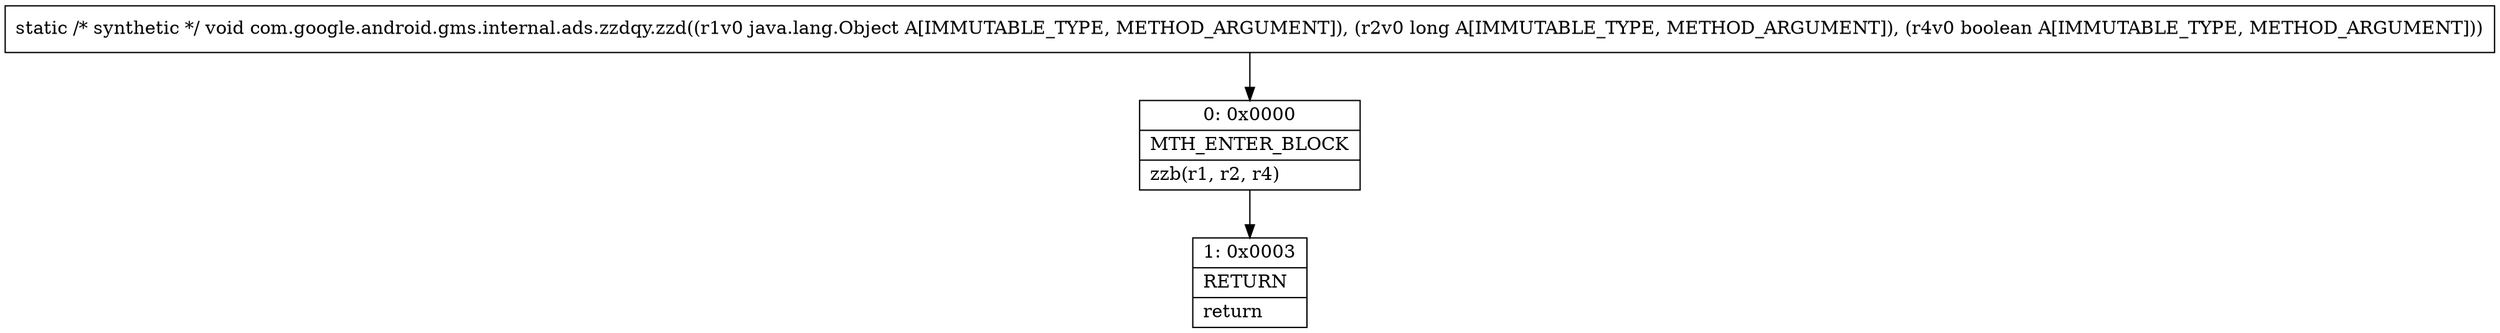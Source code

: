 digraph "CFG forcom.google.android.gms.internal.ads.zzdqy.zzd(Ljava\/lang\/Object;JZ)V" {
Node_0 [shape=record,label="{0\:\ 0x0000|MTH_ENTER_BLOCK\l|zzb(r1, r2, r4)\l}"];
Node_1 [shape=record,label="{1\:\ 0x0003|RETURN\l|return\l}"];
MethodNode[shape=record,label="{static \/* synthetic *\/ void com.google.android.gms.internal.ads.zzdqy.zzd((r1v0 java.lang.Object A[IMMUTABLE_TYPE, METHOD_ARGUMENT]), (r2v0 long A[IMMUTABLE_TYPE, METHOD_ARGUMENT]), (r4v0 boolean A[IMMUTABLE_TYPE, METHOD_ARGUMENT])) }"];
MethodNode -> Node_0;
Node_0 -> Node_1;
}

